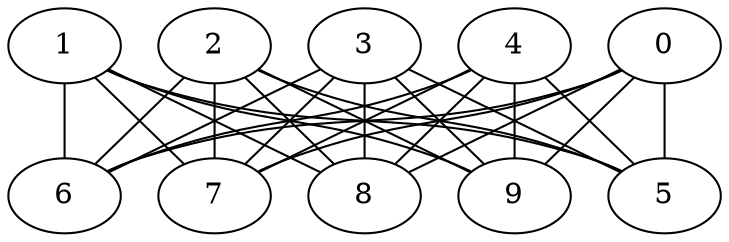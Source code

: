 graph boo {
0 -- 5;
0 -- 6;
0 -- 7;
0 -- 8;
0 -- 9;
1 -- 5;
1 -- 6;
1 -- 7;
1 -- 8;
1 -- 9;
2 -- 5;
2 -- 6;
2 -- 7;
2 -- 8;
2 -- 9;
3 -- 5;
3 -- 6;
3 -- 7;
3 -- 8;
3 -- 9;
4 -- 5;
4 -- 6;
4 -- 7;
4 -- 8;
4 -- 9;
}
